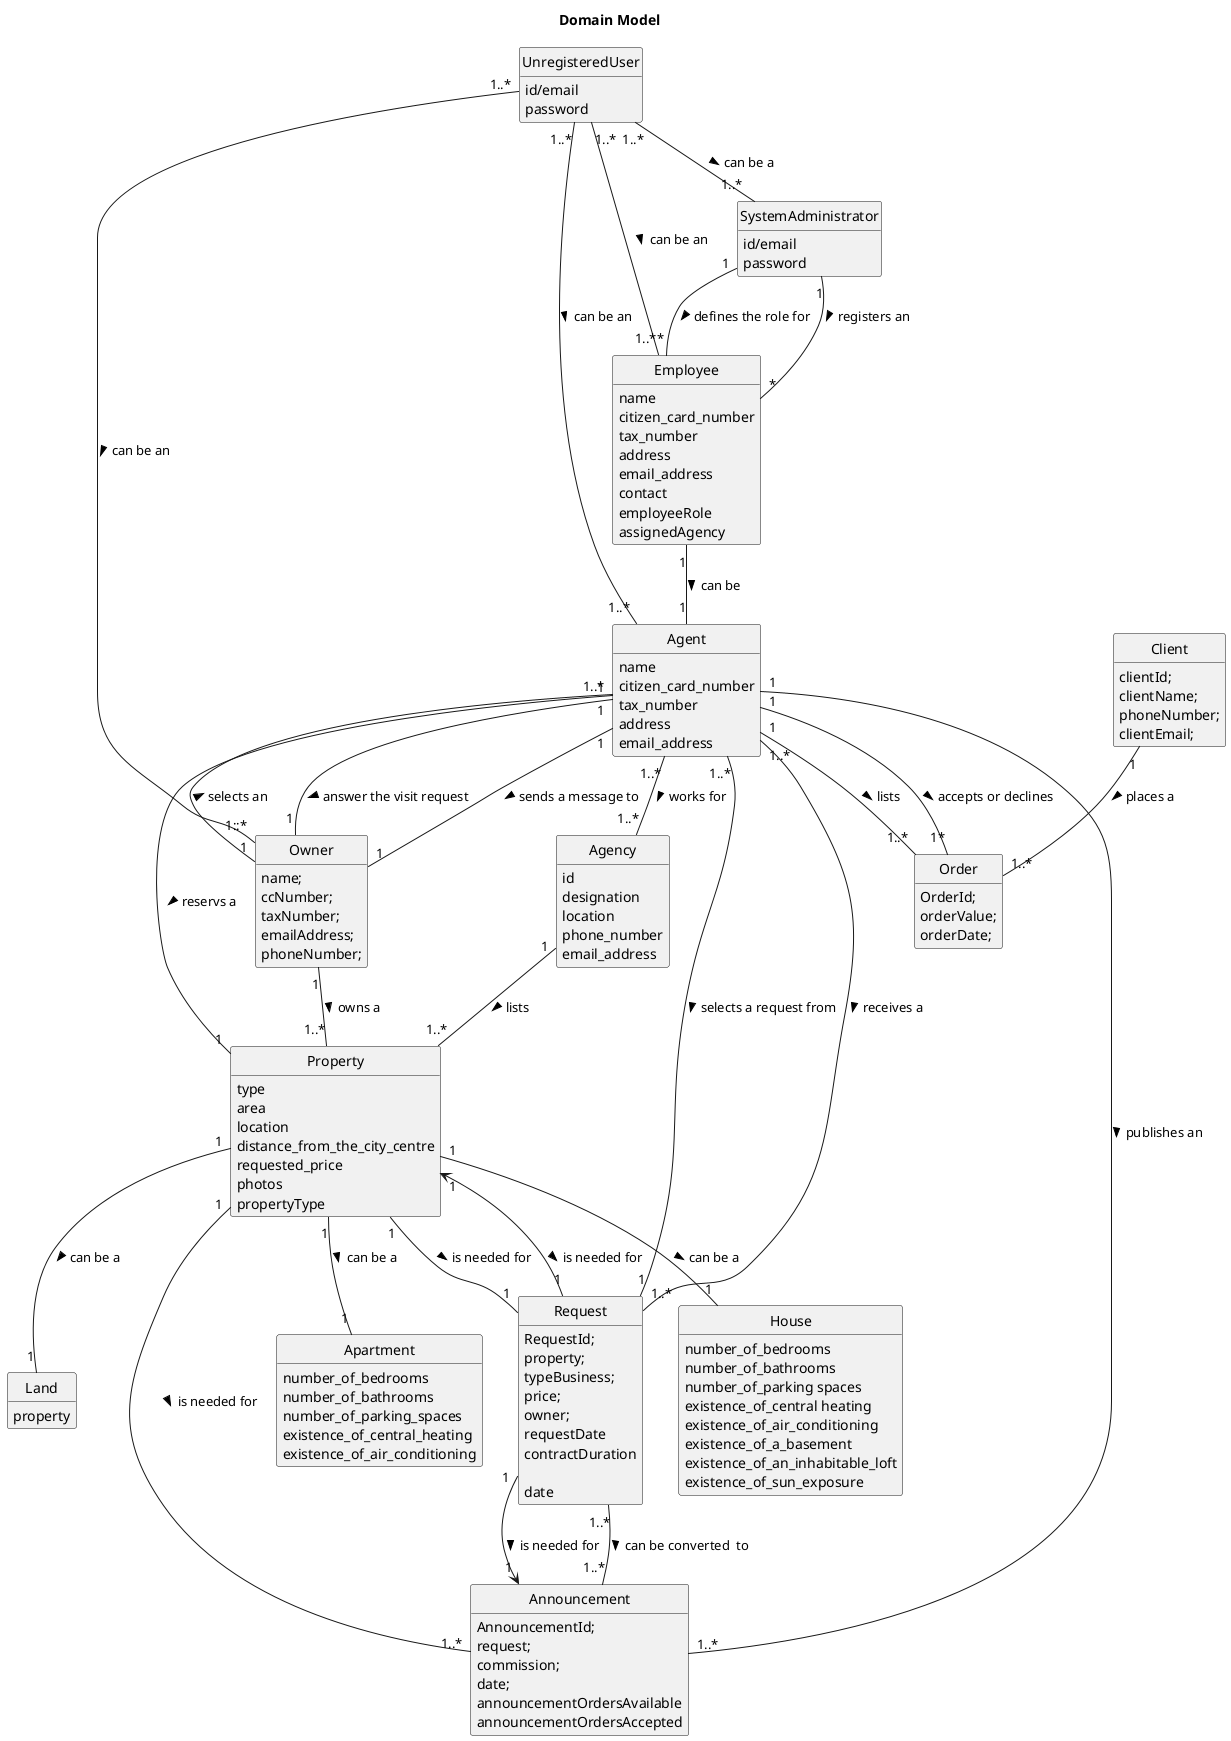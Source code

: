 @startuml
skinparam monochrome true
skinparam packageStyle rectangle
skinparam shadowing false
'skinparam linetype ortho
'left to right direction
skinparam classAttributeIconSize 0
hide circle
hide methods

title Domain Model


class Employee{
name
citizen_card_number
tax_number
address
email_address
contact
employeeRole
assignedAgency
}
class Agent{
name
citizen_card_number
tax_number
address
email_address
}

class SystemAdministrator{
id/email
password
}

class Land{
property
}


class Agency{
id
designation
location
phone_number
email_address
}

class UnregisteredUser{
id/email
password
}


class Property {
    type
    area
    location
    distance_from_the_city_centre
    requested_price
    photos
    propertyType
    }

class Announcement {
       AnnouncementId;
           request;
          commission;
        date;
          announcementOrdersAvailable
         announcementOrdersAccepted


      }

class Apartment{
    number_of_bedrooms
    number_of_bathrooms
    number_of_parking_spaces
    existence_of_central_heating
    existence_of_air_conditioning
}

class House{
    number_of_bedrooms
    number_of_bathrooms
    number_of_parking spaces
    existence_of_central heating
    existence_of_air_conditioning
    existence_of_a_basement
    existence_of_an_inhabitable_loft
    existence_of_sun_exposure
}


class Request{
RequestId;
 property;
 typeBusiness;
 price;
owner;
requestDate
contractDuration

date
}




class Owner{
   name;
     ccNumber;
   taxNumber;
     emailAddress;
 phoneNumber;
}





class Order{
OrderId;
 orderValue;
 orderDate;
}
class Client{
clientId;
 clientName;
 phoneNumber;
 clientEmail;
}





Agent "1..*" -- "1..*" Request : receives a  >
Agent "1..*" -- "1" Request: selects a request from >
Property "1"-- "1..*"Announcement: is needed for  >
Property "1"-- "1"Request: is needed for  >
Request "1..*"-- "1..*"Announcement: can be converted  to  >
Agent "1" -- "1..*" Announcement : publishes an >

Agent "1..*" -- "1..*" Agency : works for >
SystemAdministrator "1" -- "*" Employee : registers an >
SystemAdministrator "1" -- "*" Employee : defines the role for >
Owner "1" -- "1..*" Property : owns a >
Property "1" -- "1" House :  can be a >
Property "1" -- "1" Apartment :  can be a >
Property "1" -- "1" Land :  can be a >
UnregisteredUser "1..*" -- "1..*" Agent :  can be an >
UnregisteredUser "1..*" -- "1::*" Owner :  can be an >
UnregisteredUser "1..*" -- "1..*" Employee :  can be an >
UnregisteredUser "1..*" -- "1..*" SystemAdministrator :  can be a >

Owner "1" -- "1..*" Agent : selects an  >


Employee "1" -- "1" Agent : can be >

Agency "1" -- "1..*" Property : lists >

Agent "1" -- "1" Owner :  answer the visit request >
Agent "1" -- "1" Owner :  sends a message to  >
Agent "1" -- "1" Property : reservs a >

Request "1" --> "1" Property: is needed for  <
Request"1" --> "1" Announcement: is needed for  >
Client "1" -- "1..*" Order : places a >
Agent "1" -- "1..*" Order : lists >
Agent "1" -- "1*" Order : accepts or declines >


@enduml